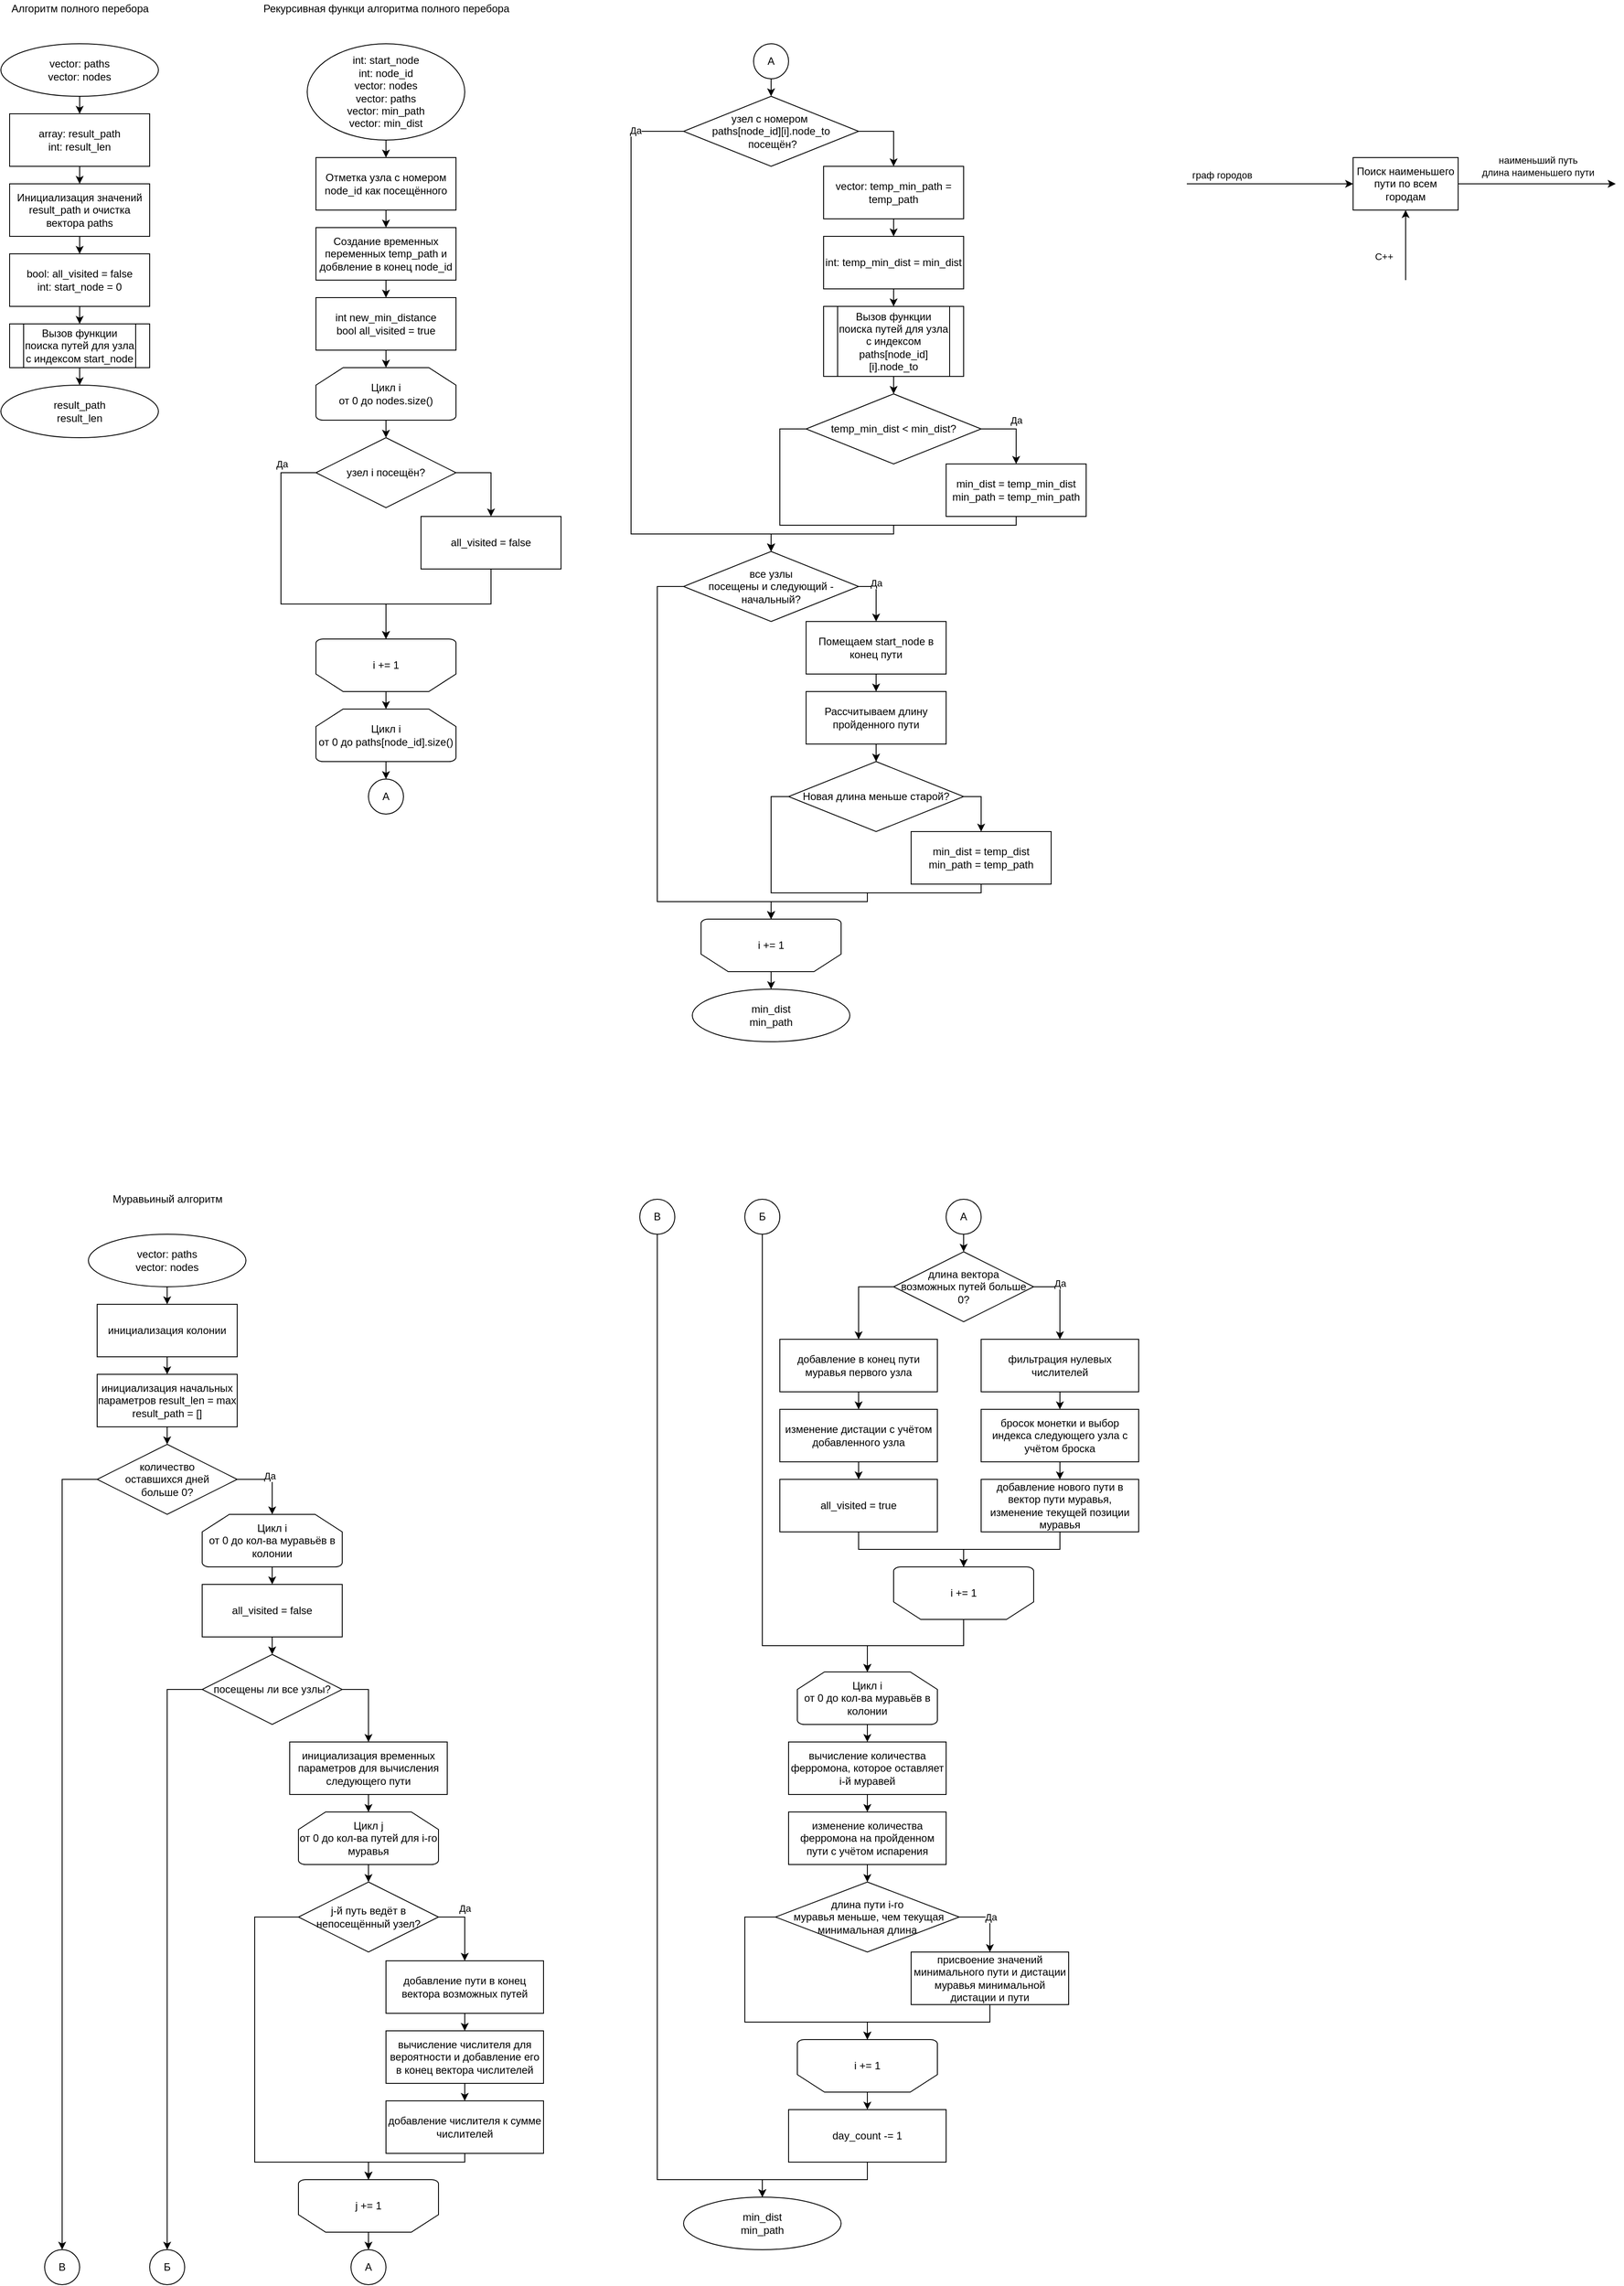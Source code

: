 <mxfile version="14.9.6" type="device"><diagram id="fH0HBRmKc5SlsXEf2OlQ" name="Страница 1"><mxGraphModel dx="2036" dy="2396" grid="1" gridSize="10" guides="1" tooltips="1" connect="1" arrows="1" fold="1" page="1" pageScale="1" pageWidth="2000" pageHeight="7500" math="0" shadow="0"><root><mxCell id="0"/><mxCell id="1" parent="0"/><mxCell id="mLA2JFkDccBZMxdn4q4g-1" value="Алгоритм полного перебора" style="text;html=1;align=center;verticalAlign=middle;resizable=0;points=[];autosize=1;strokeColor=none;" parent="1" vertex="1"><mxGeometry x="115" y="70" width="170" height="20" as="geometry"/></mxCell><mxCell id="kY6MTGYY0RxtKJleZnk8-25" style="edgeStyle=orthogonalEdgeStyle;rounded=0;orthogonalLoop=1;jettySize=auto;html=1;exitX=0.5;exitY=1;exitDx=0;exitDy=0;exitPerimeter=0;entryX=0.5;entryY=0;entryDx=0;entryDy=0;" edge="1" parent="1" source="mLA2JFkDccBZMxdn4q4g-2" target="kY6MTGYY0RxtKJleZnk8-24"><mxGeometry relative="1" as="geometry"/></mxCell><mxCell id="mLA2JFkDccBZMxdn4q4g-2" value="vector: paths&lt;br&gt;vector: nodes" style="strokeWidth=1;html=1;shape=mxgraph.flowchart.start_1;whiteSpace=wrap;" parent="1" vertex="1"><mxGeometry x="110" y="120" width="180" height="60" as="geometry"/></mxCell><mxCell id="9Jeo3THALoIfppSIia8V-6" style="edgeStyle=orthogonalEdgeStyle;rounded=0;orthogonalLoop=1;jettySize=auto;html=1;" parent="1" source="9Jeo3THALoIfppSIia8V-1" edge="1"><mxGeometry relative="1" as="geometry"><mxPoint x="1955.0" y="280" as="targetPoint"/></mxGeometry></mxCell><mxCell id="9Jeo3THALoIfppSIia8V-7" value="наименьший путь&lt;br&gt;длина наименьшего пути" style="edgeLabel;html=1;align=center;verticalAlign=middle;resizable=0;points=[];" parent="9Jeo3THALoIfppSIia8V-6" vertex="1" connectable="0"><mxGeometry x="-0.261" relative="1" as="geometry"><mxPoint x="24" y="-20" as="offset"/></mxGeometry></mxCell><mxCell id="9Jeo3THALoIfppSIia8V-1" value="Поиск наименьшего пути по всем городам" style="rounded=0;whiteSpace=wrap;html=1;" parent="1" vertex="1"><mxGeometry x="1655" y="250" width="120" height="60" as="geometry"/></mxCell><mxCell id="9Jeo3THALoIfppSIia8V-2" value="" style="endArrow=classic;html=1;entryX=0;entryY=0.5;entryDx=0;entryDy=0;" parent="1" target="9Jeo3THALoIfppSIia8V-1" edge="1"><mxGeometry width="50" height="50" relative="1" as="geometry"><mxPoint x="1465" y="280" as="sourcePoint"/><mxPoint x="1405" y="270" as="targetPoint"/></mxGeometry></mxCell><mxCell id="9Jeo3THALoIfppSIia8V-3" value="граф городов" style="edgeLabel;html=1;align=center;verticalAlign=middle;resizable=0;points=[];" parent="9Jeo3THALoIfppSIia8V-2" vertex="1" connectable="0"><mxGeometry x="-0.508" y="2" relative="1" as="geometry"><mxPoint x="-7" y="-8" as="offset"/></mxGeometry></mxCell><mxCell id="9Jeo3THALoIfppSIia8V-4" value="" style="endArrow=classic;html=1;entryX=0.5;entryY=1;entryDx=0;entryDy=0;" parent="1" target="9Jeo3THALoIfppSIia8V-1" edge="1"><mxGeometry width="50" height="50" relative="1" as="geometry"><mxPoint x="1715" y="390" as="sourcePoint"/><mxPoint x="1725" y="380" as="targetPoint"/></mxGeometry></mxCell><mxCell id="9Jeo3THALoIfppSIia8V-5" value="C++" style="edgeLabel;html=1;align=center;verticalAlign=middle;resizable=0;points=[];" parent="9Jeo3THALoIfppSIia8V-4" vertex="1" connectable="0"><mxGeometry x="-0.508" y="2" relative="1" as="geometry"><mxPoint x="-23" y="-8" as="offset"/></mxGeometry></mxCell><mxCell id="kY6MTGYY0RxtKJleZnk8-21" style="edgeStyle=orthogonalEdgeStyle;rounded=0;orthogonalLoop=1;jettySize=auto;html=1;exitX=0.5;exitY=1;exitDx=0;exitDy=0;entryX=0.5;entryY=0;entryDx=0;entryDy=0;" edge="1" parent="1" source="GXV0-Y7VM4MidApQn_C1-2" target="kY6MTGYY0RxtKJleZnk8-19"><mxGeometry relative="1" as="geometry"/></mxCell><mxCell id="GXV0-Y7VM4MidApQn_C1-2" value="Инициализация значений result_path и очистка вектора paths" style="rounded=0;whiteSpace=wrap;html=1;strokeWidth=1;" parent="1" vertex="1"><mxGeometry x="120" y="280" width="160" height="60" as="geometry"/></mxCell><mxCell id="gbxbcN8R0TpXSxRUn-cA-9" value="result_path&lt;br&gt;result_len" style="strokeWidth=1;html=1;shape=mxgraph.flowchart.start_1;whiteSpace=wrap;" parent="1" vertex="1"><mxGeometry x="110" y="510" width="180" height="60" as="geometry"/></mxCell><mxCell id="kY6MTGYY0RxtKJleZnk8-22" style="edgeStyle=orthogonalEdgeStyle;rounded=0;orthogonalLoop=1;jettySize=auto;html=1;exitX=0.5;exitY=1;exitDx=0;exitDy=0;entryX=0.5;entryY=0;entryDx=0;entryDy=0;" edge="1" parent="1" source="kY6MTGYY0RxtKJleZnk8-19" target="kY6MTGYY0RxtKJleZnk8-20"><mxGeometry relative="1" as="geometry"/></mxCell><mxCell id="kY6MTGYY0RxtKJleZnk8-19" value="bool: all_visited = false&lt;br&gt;int: start_node = 0" style="rounded=0;whiteSpace=wrap;html=1;strokeWidth=1;" vertex="1" parent="1"><mxGeometry x="120" y="360" width="160" height="60" as="geometry"/></mxCell><mxCell id="kY6MTGYY0RxtKJleZnk8-23" style="edgeStyle=orthogonalEdgeStyle;rounded=0;orthogonalLoop=1;jettySize=auto;html=1;exitX=0.5;exitY=1;exitDx=0;exitDy=0;entryX=0.5;entryY=0;entryDx=0;entryDy=0;entryPerimeter=0;" edge="1" parent="1" source="kY6MTGYY0RxtKJleZnk8-20" target="gbxbcN8R0TpXSxRUn-cA-9"><mxGeometry relative="1" as="geometry"/></mxCell><mxCell id="kY6MTGYY0RxtKJleZnk8-20" value="Вызов функции поиска путей для узла с индексом start_node" style="shape=process;whiteSpace=wrap;html=1;backgroundOutline=1;" vertex="1" parent="1"><mxGeometry x="120" y="440" width="160" height="50" as="geometry"/></mxCell><mxCell id="kY6MTGYY0RxtKJleZnk8-26" style="edgeStyle=orthogonalEdgeStyle;rounded=0;orthogonalLoop=1;jettySize=auto;html=1;exitX=0.5;exitY=1;exitDx=0;exitDy=0;entryX=0.5;entryY=0;entryDx=0;entryDy=0;" edge="1" parent="1" source="kY6MTGYY0RxtKJleZnk8-24" target="GXV0-Y7VM4MidApQn_C1-2"><mxGeometry relative="1" as="geometry"/></mxCell><mxCell id="kY6MTGYY0RxtKJleZnk8-24" value="array: result_path&lt;br&gt;int: result_len" style="rounded=0;whiteSpace=wrap;html=1;strokeWidth=1;" vertex="1" parent="1"><mxGeometry x="120" y="200" width="160" height="60" as="geometry"/></mxCell><mxCell id="kY6MTGYY0RxtKJleZnk8-27" value="Рекурсивная функци алгоритма полного перебора" style="text;html=1;align=center;verticalAlign=middle;resizable=0;points=[];autosize=1;strokeColor=none;" vertex="1" parent="1"><mxGeometry x="400" y="70" width="300" height="20" as="geometry"/></mxCell><mxCell id="kY6MTGYY0RxtKJleZnk8-31" style="edgeStyle=orthogonalEdgeStyle;rounded=0;orthogonalLoop=1;jettySize=auto;html=1;exitX=0.5;exitY=1;exitDx=0;exitDy=0;exitPerimeter=0;entryX=0.5;entryY=0;entryDx=0;entryDy=0;" edge="1" parent="1" source="kY6MTGYY0RxtKJleZnk8-28" target="kY6MTGYY0RxtKJleZnk8-29"><mxGeometry relative="1" as="geometry"/></mxCell><mxCell id="kY6MTGYY0RxtKJleZnk8-28" value="int: start_node&lt;br&gt;int: node_id&lt;br&gt;vector: nodes&lt;br&gt;vector: paths&lt;br&gt;vector: min_path&lt;br&gt;vector: min_dist" style="strokeWidth=1;html=1;shape=mxgraph.flowchart.start_1;whiteSpace=wrap;" vertex="1" parent="1"><mxGeometry x="460" y="120" width="180" height="110" as="geometry"/></mxCell><mxCell id="kY6MTGYY0RxtKJleZnk8-32" style="edgeStyle=orthogonalEdgeStyle;rounded=0;orthogonalLoop=1;jettySize=auto;html=1;exitX=0.5;exitY=1;exitDx=0;exitDy=0;entryX=0.5;entryY=0;entryDx=0;entryDy=0;" edge="1" parent="1" source="kY6MTGYY0RxtKJleZnk8-29" target="kY6MTGYY0RxtKJleZnk8-30"><mxGeometry relative="1" as="geometry"/></mxCell><mxCell id="kY6MTGYY0RxtKJleZnk8-29" value="Отметка узла с номером node_id как посещённого" style="rounded=0;whiteSpace=wrap;html=1;strokeWidth=1;" vertex="1" parent="1"><mxGeometry x="470" y="250" width="160" height="60" as="geometry"/></mxCell><mxCell id="kY6MTGYY0RxtKJleZnk8-34" style="edgeStyle=orthogonalEdgeStyle;rounded=0;orthogonalLoop=1;jettySize=auto;html=1;exitX=0.5;exitY=1;exitDx=0;exitDy=0;entryX=0.5;entryY=0;entryDx=0;entryDy=0;" edge="1" parent="1" source="kY6MTGYY0RxtKJleZnk8-30" target="kY6MTGYY0RxtKJleZnk8-33"><mxGeometry relative="1" as="geometry"/></mxCell><mxCell id="kY6MTGYY0RxtKJleZnk8-30" value="Создание временных переменных temp_path и добвление в конец node_id" style="rounded=0;whiteSpace=wrap;html=1;strokeWidth=1;" vertex="1" parent="1"><mxGeometry x="470" y="330" width="160" height="60" as="geometry"/></mxCell><mxCell id="kY6MTGYY0RxtKJleZnk8-37" style="edgeStyle=orthogonalEdgeStyle;rounded=0;orthogonalLoop=1;jettySize=auto;html=1;exitX=0.5;exitY=1;exitDx=0;exitDy=0;entryX=0.5;entryY=0;entryDx=0;entryDy=0;entryPerimeter=0;" edge="1" parent="1" source="kY6MTGYY0RxtKJleZnk8-33" target="kY6MTGYY0RxtKJleZnk8-35"><mxGeometry relative="1" as="geometry"/></mxCell><mxCell id="kY6MTGYY0RxtKJleZnk8-33" value="&lt;div&gt;int new_min_distance&lt;/div&gt;&lt;div&gt;&lt;span&gt;&#9;&lt;/span&gt;bool all_visited = true&lt;/div&gt;" style="rounded=0;whiteSpace=wrap;html=1;strokeWidth=1;" vertex="1" parent="1"><mxGeometry x="470" y="410" width="160" height="60" as="geometry"/></mxCell><mxCell id="kY6MTGYY0RxtKJleZnk8-40" style="edgeStyle=orthogonalEdgeStyle;rounded=0;orthogonalLoop=1;jettySize=auto;html=1;exitX=0.5;exitY=1;exitDx=0;exitDy=0;exitPerimeter=0;entryX=0.5;entryY=0;entryDx=0;entryDy=0;" edge="1" parent="1" source="kY6MTGYY0RxtKJleZnk8-35" target="kY6MTGYY0RxtKJleZnk8-39"><mxGeometry relative="1" as="geometry"/></mxCell><mxCell id="kY6MTGYY0RxtKJleZnk8-35" value="Цикл i&lt;br&gt;от 0 до nodes.size()" style="strokeWidth=1;html=1;shape=mxgraph.flowchart.loop_limit;whiteSpace=wrap;" vertex="1" parent="1"><mxGeometry x="470" y="490" width="160" height="60" as="geometry"/></mxCell><mxCell id="kY6MTGYY0RxtKJleZnk8-47" style="edgeStyle=orthogonalEdgeStyle;rounded=0;orthogonalLoop=1;jettySize=auto;html=1;exitX=0.5;exitY=0;exitDx=0;exitDy=0;exitPerimeter=0;entryX=0.5;entryY=0;entryDx=0;entryDy=0;entryPerimeter=0;" edge="1" parent="1" source="kY6MTGYY0RxtKJleZnk8-36" target="kY6MTGYY0RxtKJleZnk8-46"><mxGeometry relative="1" as="geometry"/></mxCell><mxCell id="kY6MTGYY0RxtKJleZnk8-36" value="i += 1" style="strokeWidth=1;html=1;shape=mxgraph.flowchart.loop_limit;whiteSpace=wrap;direction=west;" vertex="1" parent="1"><mxGeometry x="470" y="800" width="160" height="60" as="geometry"/></mxCell><mxCell id="kY6MTGYY0RxtKJleZnk8-42" style="edgeStyle=orthogonalEdgeStyle;rounded=0;orthogonalLoop=1;jettySize=auto;html=1;entryX=0.5;entryY=0;entryDx=0;entryDy=0;" edge="1" parent="1" source="kY6MTGYY0RxtKJleZnk8-39" target="kY6MTGYY0RxtKJleZnk8-41"><mxGeometry relative="1" as="geometry"><Array as="points"><mxPoint x="670" y="610"/></Array></mxGeometry></mxCell><mxCell id="kY6MTGYY0RxtKJleZnk8-45" value="Да" style="edgeLabel;html=1;align=center;verticalAlign=middle;resizable=0;points=[];" vertex="1" connectable="0" parent="kY6MTGYY0RxtKJleZnk8-42"><mxGeometry x="-0.191" y="1" relative="1" as="geometry"><mxPoint x="-236" y="-9" as="offset"/></mxGeometry></mxCell><mxCell id="kY6MTGYY0RxtKJleZnk8-44" style="edgeStyle=orthogonalEdgeStyle;rounded=0;orthogonalLoop=1;jettySize=auto;html=1;exitX=0;exitY=0.5;exitDx=0;exitDy=0;entryX=0.5;entryY=1;entryDx=0;entryDy=0;entryPerimeter=0;" edge="1" parent="1" source="kY6MTGYY0RxtKJleZnk8-39" target="kY6MTGYY0RxtKJleZnk8-36"><mxGeometry relative="1" as="geometry"><Array as="points"><mxPoint x="430" y="610"/><mxPoint x="430" y="760"/><mxPoint x="550" y="760"/></Array></mxGeometry></mxCell><mxCell id="kY6MTGYY0RxtKJleZnk8-39" value="узел i посещён?" style="rhombus;whiteSpace=wrap;html=1;strokeWidth=1;" vertex="1" parent="1"><mxGeometry x="470" y="570" width="160" height="80" as="geometry"/></mxCell><mxCell id="kY6MTGYY0RxtKJleZnk8-43" style="edgeStyle=orthogonalEdgeStyle;rounded=0;orthogonalLoop=1;jettySize=auto;html=1;exitX=0.5;exitY=1;exitDx=0;exitDy=0;entryX=0.5;entryY=1;entryDx=0;entryDy=0;entryPerimeter=0;" edge="1" parent="1" source="kY6MTGYY0RxtKJleZnk8-41" target="kY6MTGYY0RxtKJleZnk8-36"><mxGeometry relative="1" as="geometry"><Array as="points"><mxPoint x="670" y="760"/><mxPoint x="550" y="760"/></Array></mxGeometry></mxCell><mxCell id="kY6MTGYY0RxtKJleZnk8-41" value="&lt;div&gt;all_visited = false&lt;/div&gt;" style="rounded=0;whiteSpace=wrap;html=1;strokeWidth=1;" vertex="1" parent="1"><mxGeometry x="590" y="660" width="160" height="60" as="geometry"/></mxCell><mxCell id="kY6MTGYY0RxtKJleZnk8-50" style="edgeStyle=orthogonalEdgeStyle;rounded=0;orthogonalLoop=1;jettySize=auto;html=1;exitX=0.5;exitY=1;exitDx=0;exitDy=0;exitPerimeter=0;entryX=0.5;entryY=0;entryDx=0;entryDy=0;" edge="1" parent="1" source="kY6MTGYY0RxtKJleZnk8-46" target="kY6MTGYY0RxtKJleZnk8-49"><mxGeometry relative="1" as="geometry"/></mxCell><mxCell id="kY6MTGYY0RxtKJleZnk8-46" value="Цикл i&lt;br&gt;от 0 до paths[node_id].size()" style="strokeWidth=1;html=1;shape=mxgraph.flowchart.loop_limit;whiteSpace=wrap;" vertex="1" parent="1"><mxGeometry x="470" y="880" width="160" height="60" as="geometry"/></mxCell><mxCell id="kY6MTGYY0RxtKJleZnk8-89" style="edgeStyle=orthogonalEdgeStyle;rounded=0;orthogonalLoop=1;jettySize=auto;html=1;exitX=0.5;exitY=0;exitDx=0;exitDy=0;exitPerimeter=0;entryX=0.5;entryY=0;entryDx=0;entryDy=0;entryPerimeter=0;" edge="1" parent="1" source="kY6MTGYY0RxtKJleZnk8-48" target="kY6MTGYY0RxtKJleZnk8-88"><mxGeometry relative="1" as="geometry"/></mxCell><mxCell id="kY6MTGYY0RxtKJleZnk8-48" value="i += 1" style="strokeWidth=1;html=1;shape=mxgraph.flowchart.loop_limit;whiteSpace=wrap;direction=west;" vertex="1" parent="1"><mxGeometry x="910" y="1120" width="160" height="60" as="geometry"/></mxCell><mxCell id="kY6MTGYY0RxtKJleZnk8-49" value="А" style="ellipse;whiteSpace=wrap;html=1;aspect=fixed;" vertex="1" parent="1"><mxGeometry x="530" y="960" width="40" height="40" as="geometry"/></mxCell><mxCell id="kY6MTGYY0RxtKJleZnk8-55" style="edgeStyle=orthogonalEdgeStyle;rounded=0;orthogonalLoop=1;jettySize=auto;html=1;exitX=0.5;exitY=1;exitDx=0;exitDy=0;entryX=0.5;entryY=0;entryDx=0;entryDy=0;" edge="1" parent="1" source="kY6MTGYY0RxtKJleZnk8-51" target="kY6MTGYY0RxtKJleZnk8-54"><mxGeometry relative="1" as="geometry"/></mxCell><mxCell id="kY6MTGYY0RxtKJleZnk8-51" value="А" style="ellipse;whiteSpace=wrap;html=1;aspect=fixed;" vertex="1" parent="1"><mxGeometry x="970" y="120" width="40" height="40" as="geometry"/></mxCell><mxCell id="kY6MTGYY0RxtKJleZnk8-61" style="edgeStyle=orthogonalEdgeStyle;rounded=0;orthogonalLoop=1;jettySize=auto;html=1;exitX=1;exitY=0.5;exitDx=0;exitDy=0;entryX=0.5;entryY=0;entryDx=0;entryDy=0;" edge="1" parent="1" source="kY6MTGYY0RxtKJleZnk8-54" target="kY6MTGYY0RxtKJleZnk8-56"><mxGeometry relative="1" as="geometry"/></mxCell><mxCell id="kY6MTGYY0RxtKJleZnk8-73" style="edgeStyle=orthogonalEdgeStyle;rounded=0;orthogonalLoop=1;jettySize=auto;html=1;exitX=0;exitY=0.5;exitDx=0;exitDy=0;entryX=0.5;entryY=0;entryDx=0;entryDy=0;" edge="1" parent="1" source="kY6MTGYY0RxtKJleZnk8-54" target="kY6MTGYY0RxtKJleZnk8-71"><mxGeometry relative="1" as="geometry"><Array as="points"><mxPoint x="830" y="220"/><mxPoint x="830" y="680"/><mxPoint x="990" y="680"/></Array></mxGeometry></mxCell><mxCell id="kY6MTGYY0RxtKJleZnk8-75" value="Да" style="edgeLabel;html=1;align=center;verticalAlign=middle;resizable=0;points=[];" vertex="1" connectable="0" parent="kY6MTGYY0RxtKJleZnk8-73"><mxGeometry x="-0.842" y="-1" relative="1" as="geometry"><mxPoint as="offset"/></mxGeometry></mxCell><mxCell id="kY6MTGYY0RxtKJleZnk8-54" value="узел с номером&amp;nbsp;&lt;br&gt;paths[node_id][i].node_to&lt;br&gt;&amp;nbsp;посещён?" style="rhombus;whiteSpace=wrap;html=1;strokeWidth=1;" vertex="1" parent="1"><mxGeometry x="890" y="180" width="200" height="80" as="geometry"/></mxCell><mxCell id="kY6MTGYY0RxtKJleZnk8-59" style="edgeStyle=orthogonalEdgeStyle;rounded=0;orthogonalLoop=1;jettySize=auto;html=1;exitX=0.5;exitY=1;exitDx=0;exitDy=0;entryX=0.5;entryY=0;entryDx=0;entryDy=0;" edge="1" parent="1" source="kY6MTGYY0RxtKJleZnk8-56" target="kY6MTGYY0RxtKJleZnk8-57"><mxGeometry relative="1" as="geometry"/></mxCell><mxCell id="kY6MTGYY0RxtKJleZnk8-56" value="&lt;div&gt;vector:&amp;nbsp;temp_min_path = temp_path&lt;/div&gt;" style="rounded=0;whiteSpace=wrap;html=1;strokeWidth=1;" vertex="1" parent="1"><mxGeometry x="1050" y="260" width="160" height="60" as="geometry"/></mxCell><mxCell id="kY6MTGYY0RxtKJleZnk8-65" style="edgeStyle=orthogonalEdgeStyle;rounded=0;orthogonalLoop=1;jettySize=auto;html=1;exitX=0.5;exitY=1;exitDx=0;exitDy=0;entryX=0.5;entryY=0;entryDx=0;entryDy=0;" edge="1" parent="1" source="kY6MTGYY0RxtKJleZnk8-57" target="kY6MTGYY0RxtKJleZnk8-64"><mxGeometry relative="1" as="geometry"/></mxCell><mxCell id="kY6MTGYY0RxtKJleZnk8-57" value="&lt;div&gt;int: temp_min_dist = min_dist&lt;/div&gt;" style="rounded=0;whiteSpace=wrap;html=1;strokeWidth=1;" vertex="1" parent="1"><mxGeometry x="1050" y="340" width="160" height="60" as="geometry"/></mxCell><mxCell id="kY6MTGYY0RxtKJleZnk8-67" style="edgeStyle=orthogonalEdgeStyle;rounded=0;orthogonalLoop=1;jettySize=auto;html=1;exitX=0.5;exitY=1;exitDx=0;exitDy=0;entryX=0.5;entryY=0;entryDx=0;entryDy=0;" edge="1" parent="1" source="kY6MTGYY0RxtKJleZnk8-64" target="kY6MTGYY0RxtKJleZnk8-66"><mxGeometry relative="1" as="geometry"/></mxCell><mxCell id="kY6MTGYY0RxtKJleZnk8-64" value="Вызов функции поиска путей для узла с индексом paths[node_id][i].node_to" style="shape=process;whiteSpace=wrap;html=1;backgroundOutline=1;" vertex="1" parent="1"><mxGeometry x="1050" y="420" width="160" height="80" as="geometry"/></mxCell><mxCell id="kY6MTGYY0RxtKJleZnk8-69" style="edgeStyle=orthogonalEdgeStyle;rounded=0;orthogonalLoop=1;jettySize=auto;html=1;entryX=0.5;entryY=0;entryDx=0;entryDy=0;" edge="1" parent="1" source="kY6MTGYY0RxtKJleZnk8-66" target="kY6MTGYY0RxtKJleZnk8-68"><mxGeometry relative="1" as="geometry"><Array as="points"><mxPoint x="1270" y="560"/></Array></mxGeometry></mxCell><mxCell id="kY6MTGYY0RxtKJleZnk8-70" value="Да" style="edgeLabel;html=1;align=center;verticalAlign=middle;resizable=0;points=[];" vertex="1" connectable="0" parent="kY6MTGYY0RxtKJleZnk8-69"><mxGeometry y="2" relative="1" as="geometry"><mxPoint x="-2" y="-10" as="offset"/></mxGeometry></mxCell><mxCell id="kY6MTGYY0RxtKJleZnk8-74" style="edgeStyle=orthogonalEdgeStyle;rounded=0;orthogonalLoop=1;jettySize=auto;html=1;exitX=0;exitY=0.5;exitDx=0;exitDy=0;entryX=0.5;entryY=0;entryDx=0;entryDy=0;" edge="1" parent="1" source="kY6MTGYY0RxtKJleZnk8-66" target="kY6MTGYY0RxtKJleZnk8-71"><mxGeometry relative="1" as="geometry"><Array as="points"><mxPoint x="1000" y="560"/><mxPoint x="1000" y="670"/><mxPoint x="1130" y="670"/><mxPoint x="1130" y="680"/><mxPoint x="990" y="680"/></Array></mxGeometry></mxCell><mxCell id="kY6MTGYY0RxtKJleZnk8-66" value="temp_min_dist &amp;lt; min_dist?" style="rhombus;whiteSpace=wrap;html=1;strokeWidth=1;" vertex="1" parent="1"><mxGeometry x="1030" y="520" width="200" height="80" as="geometry"/></mxCell><mxCell id="kY6MTGYY0RxtKJleZnk8-72" style="edgeStyle=orthogonalEdgeStyle;rounded=0;orthogonalLoop=1;jettySize=auto;html=1;entryX=0.5;entryY=0;entryDx=0;entryDy=0;" edge="1" parent="1" source="kY6MTGYY0RxtKJleZnk8-68" target="kY6MTGYY0RxtKJleZnk8-71"><mxGeometry relative="1" as="geometry"><Array as="points"><mxPoint x="1270" y="670"/><mxPoint x="1130" y="670"/><mxPoint x="1130" y="680"/><mxPoint x="990" y="680"/></Array></mxGeometry></mxCell><mxCell id="kY6MTGYY0RxtKJleZnk8-68" value="&lt;div&gt;min_dist = temp_min_dist&lt;/div&gt;&lt;div&gt;&lt;span&gt;&#9;&#9;&#9;&#9;&lt;/span&gt;min_path = temp_min_path&lt;/div&gt;" style="rounded=0;whiteSpace=wrap;html=1;strokeWidth=1;" vertex="1" parent="1"><mxGeometry x="1190" y="600" width="160" height="60" as="geometry"/></mxCell><mxCell id="kY6MTGYY0RxtKJleZnk8-77" style="edgeStyle=orthogonalEdgeStyle;rounded=0;orthogonalLoop=1;jettySize=auto;html=1;entryX=0.5;entryY=0;entryDx=0;entryDy=0;" edge="1" parent="1" source="kY6MTGYY0RxtKJleZnk8-71" target="kY6MTGYY0RxtKJleZnk8-76"><mxGeometry relative="1" as="geometry"><Array as="points"><mxPoint x="1110" y="740"/></Array></mxGeometry></mxCell><mxCell id="kY6MTGYY0RxtKJleZnk8-81" value="Да" style="edgeLabel;html=1;align=center;verticalAlign=middle;resizable=0;points=[];" vertex="1" connectable="0" parent="kY6MTGYY0RxtKJleZnk8-77"><mxGeometry x="-0.331" y="4" relative="1" as="geometry"><mxPoint x="-4" y="-4" as="offset"/></mxGeometry></mxCell><mxCell id="kY6MTGYY0RxtKJleZnk8-87" style="edgeStyle=orthogonalEdgeStyle;rounded=0;orthogonalLoop=1;jettySize=auto;html=1;exitX=0;exitY=0.5;exitDx=0;exitDy=0;entryX=0.5;entryY=1;entryDx=0;entryDy=0;entryPerimeter=0;" edge="1" parent="1" source="kY6MTGYY0RxtKJleZnk8-71" target="kY6MTGYY0RxtKJleZnk8-48"><mxGeometry relative="1" as="geometry"><Array as="points"><mxPoint x="860" y="740"/><mxPoint x="860" y="1100"/><mxPoint x="990" y="1100"/></Array></mxGeometry></mxCell><mxCell id="kY6MTGYY0RxtKJleZnk8-71" value="все узлы &lt;br&gt;посещены и следующий - начальный?" style="rhombus;whiteSpace=wrap;html=1;strokeWidth=1;" vertex="1" parent="1"><mxGeometry x="890" y="700" width="200" height="80" as="geometry"/></mxCell><mxCell id="kY6MTGYY0RxtKJleZnk8-79" style="edgeStyle=orthogonalEdgeStyle;rounded=0;orthogonalLoop=1;jettySize=auto;html=1;exitX=0.5;exitY=1;exitDx=0;exitDy=0;entryX=0.5;entryY=0;entryDx=0;entryDy=0;" edge="1" parent="1" source="kY6MTGYY0RxtKJleZnk8-76" target="kY6MTGYY0RxtKJleZnk8-78"><mxGeometry relative="1" as="geometry"/></mxCell><mxCell id="kY6MTGYY0RxtKJleZnk8-76" value="&lt;div&gt;Помещаем start_node в конец пути&lt;/div&gt;" style="rounded=0;whiteSpace=wrap;html=1;strokeWidth=1;" vertex="1" parent="1"><mxGeometry x="1030" y="780" width="160" height="60" as="geometry"/></mxCell><mxCell id="kY6MTGYY0RxtKJleZnk8-82" style="edgeStyle=orthogonalEdgeStyle;rounded=0;orthogonalLoop=1;jettySize=auto;html=1;exitX=0.5;exitY=1;exitDx=0;exitDy=0;" edge="1" parent="1" source="kY6MTGYY0RxtKJleZnk8-78" target="kY6MTGYY0RxtKJleZnk8-80"><mxGeometry relative="1" as="geometry"/></mxCell><mxCell id="kY6MTGYY0RxtKJleZnk8-78" value="&lt;div&gt;Рассчитываем длину пройденного пути&lt;/div&gt;" style="rounded=0;whiteSpace=wrap;html=1;strokeWidth=1;" vertex="1" parent="1"><mxGeometry x="1030" y="860" width="160" height="60" as="geometry"/></mxCell><mxCell id="kY6MTGYY0RxtKJleZnk8-84" style="edgeStyle=orthogonalEdgeStyle;rounded=0;orthogonalLoop=1;jettySize=auto;html=1;entryX=0.5;entryY=0;entryDx=0;entryDy=0;" edge="1" parent="1" source="kY6MTGYY0RxtKJleZnk8-80" target="kY6MTGYY0RxtKJleZnk8-83"><mxGeometry relative="1" as="geometry"><Array as="points"><mxPoint x="1230" y="980"/></Array></mxGeometry></mxCell><mxCell id="kY6MTGYY0RxtKJleZnk8-86" style="edgeStyle=orthogonalEdgeStyle;rounded=0;orthogonalLoop=1;jettySize=auto;html=1;exitX=0;exitY=0.5;exitDx=0;exitDy=0;entryX=0.5;entryY=1;entryDx=0;entryDy=0;entryPerimeter=0;" edge="1" parent="1" source="kY6MTGYY0RxtKJleZnk8-80" target="kY6MTGYY0RxtKJleZnk8-48"><mxGeometry relative="1" as="geometry"><Array as="points"><mxPoint x="990" y="980"/><mxPoint x="990" y="1090"/><mxPoint x="1100" y="1090"/><mxPoint x="1100" y="1100"/><mxPoint x="990" y="1100"/></Array></mxGeometry></mxCell><mxCell id="kY6MTGYY0RxtKJleZnk8-80" value="Новая длина меньше старой?" style="rhombus;whiteSpace=wrap;html=1;strokeWidth=1;" vertex="1" parent="1"><mxGeometry x="1010" y="940" width="200" height="80" as="geometry"/></mxCell><mxCell id="kY6MTGYY0RxtKJleZnk8-85" style="edgeStyle=orthogonalEdgeStyle;rounded=0;orthogonalLoop=1;jettySize=auto;html=1;exitX=0.5;exitY=1;exitDx=0;exitDy=0;" edge="1" parent="1" source="kY6MTGYY0RxtKJleZnk8-83" target="kY6MTGYY0RxtKJleZnk8-48"><mxGeometry relative="1" as="geometry"><Array as="points"><mxPoint x="1230" y="1090"/><mxPoint x="1100" y="1090"/><mxPoint x="1100" y="1100"/><mxPoint x="990" y="1100"/></Array></mxGeometry></mxCell><mxCell id="kY6MTGYY0RxtKJleZnk8-83" value="&lt;div&gt;min_dist = temp_dist&lt;/div&gt;&lt;div&gt;&lt;span&gt;&#9;&#9;&#9;&#9;&lt;/span&gt;min_path = temp_path&lt;/div&gt;" style="rounded=0;whiteSpace=wrap;html=1;strokeWidth=1;" vertex="1" parent="1"><mxGeometry x="1150" y="1020" width="160" height="60" as="geometry"/></mxCell><mxCell id="kY6MTGYY0RxtKJleZnk8-88" value="&lt;div&gt;min_dist&lt;/div&gt;&lt;div&gt;min_path&lt;/div&gt;" style="strokeWidth=1;html=1;shape=mxgraph.flowchart.start_1;whiteSpace=wrap;" vertex="1" parent="1"><mxGeometry x="900" y="1200" width="180" height="60" as="geometry"/></mxCell><mxCell id="kY6MTGYY0RxtKJleZnk8-147" value="Муравьиный алгоритм" style="text;html=1;align=center;verticalAlign=middle;resizable=0;points=[];autosize=1;strokeColor=none;" vertex="1" parent="1"><mxGeometry x="230" y="1430" width="140" height="20" as="geometry"/></mxCell><mxCell id="kY6MTGYY0RxtKJleZnk8-205" style="edgeStyle=orthogonalEdgeStyle;rounded=0;orthogonalLoop=1;jettySize=auto;html=1;exitX=0.5;exitY=1;exitDx=0;exitDy=0;exitPerimeter=0;entryX=0.5;entryY=0;entryDx=0;entryDy=0;" edge="1" parent="1" source="kY6MTGYY0RxtKJleZnk8-203" target="kY6MTGYY0RxtKJleZnk8-204"><mxGeometry relative="1" as="geometry"/></mxCell><mxCell id="kY6MTGYY0RxtKJleZnk8-203" value="vector: paths&lt;br&gt;vector: nodes" style="strokeWidth=1;html=1;shape=mxgraph.flowchart.start_1;whiteSpace=wrap;" vertex="1" parent="1"><mxGeometry x="210" y="1480" width="180" height="60" as="geometry"/></mxCell><mxCell id="kY6MTGYY0RxtKJleZnk8-207" style="edgeStyle=orthogonalEdgeStyle;rounded=0;orthogonalLoop=1;jettySize=auto;html=1;exitX=0.5;exitY=1;exitDx=0;exitDy=0;entryX=0.5;entryY=0;entryDx=0;entryDy=0;" edge="1" parent="1" source="kY6MTGYY0RxtKJleZnk8-204" target="kY6MTGYY0RxtKJleZnk8-206"><mxGeometry relative="1" as="geometry"/></mxCell><mxCell id="kY6MTGYY0RxtKJleZnk8-204" value="инициализация колонии" style="rounded=0;whiteSpace=wrap;html=1;strokeWidth=1;" vertex="1" parent="1"><mxGeometry x="220" y="1560" width="160" height="60" as="geometry"/></mxCell><mxCell id="kY6MTGYY0RxtKJleZnk8-209" style="edgeStyle=orthogonalEdgeStyle;rounded=0;orthogonalLoop=1;jettySize=auto;html=1;exitX=0.5;exitY=1;exitDx=0;exitDy=0;entryX=0.5;entryY=0;entryDx=0;entryDy=0;" edge="1" parent="1" source="kY6MTGYY0RxtKJleZnk8-206" target="kY6MTGYY0RxtKJleZnk8-208"><mxGeometry relative="1" as="geometry"/></mxCell><mxCell id="kY6MTGYY0RxtKJleZnk8-206" value="инициализация начальных параметров result_len = max&lt;br&gt;result_path = []" style="rounded=0;whiteSpace=wrap;html=1;strokeWidth=1;" vertex="1" parent="1"><mxGeometry x="220" y="1640" width="160" height="60" as="geometry"/></mxCell><mxCell id="kY6MTGYY0RxtKJleZnk8-212" style="edgeStyle=orthogonalEdgeStyle;rounded=0;orthogonalLoop=1;jettySize=auto;html=1;entryX=0.5;entryY=0;entryDx=0;entryDy=0;entryPerimeter=0;" edge="1" parent="1" source="kY6MTGYY0RxtKJleZnk8-208" target="kY6MTGYY0RxtKJleZnk8-210"><mxGeometry relative="1" as="geometry"><Array as="points"><mxPoint x="420" y="1760"/></Array></mxGeometry></mxCell><mxCell id="kY6MTGYY0RxtKJleZnk8-219" value="Да" style="edgeLabel;html=1;align=center;verticalAlign=middle;resizable=0;points=[];" vertex="1" connectable="0" parent="kY6MTGYY0RxtKJleZnk8-212"><mxGeometry x="-0.017" y="2" relative="1" as="geometry"><mxPoint x="-3" y="-2" as="offset"/></mxGeometry></mxCell><mxCell id="kY6MTGYY0RxtKJleZnk8-293" style="edgeStyle=orthogonalEdgeStyle;rounded=0;orthogonalLoop=1;jettySize=auto;html=1;exitX=0;exitY=0.5;exitDx=0;exitDy=0;entryX=0.5;entryY=0;entryDx=0;entryDy=0;" edge="1" parent="1" source="kY6MTGYY0RxtKJleZnk8-208" target="kY6MTGYY0RxtKJleZnk8-291"><mxGeometry relative="1" as="geometry"/></mxCell><mxCell id="kY6MTGYY0RxtKJleZnk8-208" value="количество &lt;br&gt;оставшихся дней &lt;br&gt;больше 0?" style="rhombus;whiteSpace=wrap;html=1;strokeWidth=1;" vertex="1" parent="1"><mxGeometry x="220" y="1720" width="160" height="80" as="geometry"/></mxCell><mxCell id="kY6MTGYY0RxtKJleZnk8-216" style="edgeStyle=orthogonalEdgeStyle;rounded=0;orthogonalLoop=1;jettySize=auto;html=1;exitX=0.5;exitY=1;exitDx=0;exitDy=0;exitPerimeter=0;entryX=0.5;entryY=0;entryDx=0;entryDy=0;" edge="1" parent="1" source="kY6MTGYY0RxtKJleZnk8-210" target="kY6MTGYY0RxtKJleZnk8-215"><mxGeometry relative="1" as="geometry"/></mxCell><mxCell id="kY6MTGYY0RxtKJleZnk8-210" value="Цикл i&lt;br&gt;от 0 до кол-ва муравьёв в колонии" style="strokeWidth=1;html=1;shape=mxgraph.flowchart.loop_limit;whiteSpace=wrap;" vertex="1" parent="1"><mxGeometry x="340" y="1800" width="160" height="60" as="geometry"/></mxCell><mxCell id="kY6MTGYY0RxtKJleZnk8-257" style="edgeStyle=orthogonalEdgeStyle;rounded=0;orthogonalLoop=1;jettySize=auto;html=1;exitX=0.5;exitY=0;exitDx=0;exitDy=0;exitPerimeter=0;entryX=0.5;entryY=0;entryDx=0;entryDy=0;entryPerimeter=0;" edge="1" parent="1" source="kY6MTGYY0RxtKJleZnk8-211" target="kY6MTGYY0RxtKJleZnk8-256"><mxGeometry relative="1" as="geometry"/></mxCell><mxCell id="kY6MTGYY0RxtKJleZnk8-211" value="i += 1" style="strokeWidth=1;html=1;shape=mxgraph.flowchart.loop_limit;whiteSpace=wrap;direction=west;" vertex="1" parent="1"><mxGeometry x="1130" y="1860" width="160" height="60" as="geometry"/></mxCell><mxCell id="kY6MTGYY0RxtKJleZnk8-218" style="edgeStyle=orthogonalEdgeStyle;rounded=0;orthogonalLoop=1;jettySize=auto;html=1;exitX=0.5;exitY=1;exitDx=0;exitDy=0;entryX=0.5;entryY=0;entryDx=0;entryDy=0;" edge="1" parent="1" source="kY6MTGYY0RxtKJleZnk8-215" target="kY6MTGYY0RxtKJleZnk8-217"><mxGeometry relative="1" as="geometry"/></mxCell><mxCell id="kY6MTGYY0RxtKJleZnk8-215" value="all_visited = false" style="rounded=0;whiteSpace=wrap;html=1;strokeWidth=1;" vertex="1" parent="1"><mxGeometry x="340" y="1880" width="160" height="60" as="geometry"/></mxCell><mxCell id="kY6MTGYY0RxtKJleZnk8-221" style="edgeStyle=orthogonalEdgeStyle;rounded=0;orthogonalLoop=1;jettySize=auto;html=1;" edge="1" parent="1" source="kY6MTGYY0RxtKJleZnk8-217" target="kY6MTGYY0RxtKJleZnk8-220"><mxGeometry relative="1" as="geometry"><Array as="points"><mxPoint x="530" y="2000"/></Array></mxGeometry></mxCell><mxCell id="kY6MTGYY0RxtKJleZnk8-289" style="edgeStyle=orthogonalEdgeStyle;rounded=0;orthogonalLoop=1;jettySize=auto;html=1;exitX=0;exitY=0.5;exitDx=0;exitDy=0;entryX=0.5;entryY=0;entryDx=0;entryDy=0;" edge="1" parent="1" source="kY6MTGYY0RxtKJleZnk8-217" target="kY6MTGYY0RxtKJleZnk8-287"><mxGeometry relative="1" as="geometry"/></mxCell><mxCell id="kY6MTGYY0RxtKJleZnk8-217" value="посещены ли все узлы?" style="rhombus;whiteSpace=wrap;html=1;strokeWidth=1;" vertex="1" parent="1"><mxGeometry x="340" y="1960" width="160" height="80" as="geometry"/></mxCell><mxCell id="kY6MTGYY0RxtKJleZnk8-225" style="edgeStyle=orthogonalEdgeStyle;rounded=0;orthogonalLoop=1;jettySize=auto;html=1;exitX=0.5;exitY=1;exitDx=0;exitDy=0;entryX=0.5;entryY=0;entryDx=0;entryDy=0;entryPerimeter=0;" edge="1" parent="1" source="kY6MTGYY0RxtKJleZnk8-220" target="kY6MTGYY0RxtKJleZnk8-223"><mxGeometry relative="1" as="geometry"/></mxCell><mxCell id="kY6MTGYY0RxtKJleZnk8-220" value="&lt;div&gt;инициализация временных параметров для вычисления следующего пути&lt;/div&gt;" style="rounded=0;whiteSpace=wrap;html=1;strokeWidth=1;" vertex="1" parent="1"><mxGeometry x="440" y="2060" width="180" height="60" as="geometry"/></mxCell><mxCell id="kY6MTGYY0RxtKJleZnk8-227" style="edgeStyle=orthogonalEdgeStyle;rounded=0;orthogonalLoop=1;jettySize=auto;html=1;exitX=0.5;exitY=1;exitDx=0;exitDy=0;exitPerimeter=0;entryX=0.5;entryY=0;entryDx=0;entryDy=0;" edge="1" parent="1" source="kY6MTGYY0RxtKJleZnk8-223" target="kY6MTGYY0RxtKJleZnk8-226"><mxGeometry relative="1" as="geometry"/></mxCell><mxCell id="kY6MTGYY0RxtKJleZnk8-223" value="Цикл j&lt;br&gt;от 0 до кол-ва путей для i-го муравья" style="strokeWidth=1;html=1;shape=mxgraph.flowchart.loop_limit;whiteSpace=wrap;" vertex="1" parent="1"><mxGeometry x="450" y="2140" width="160" height="60" as="geometry"/></mxCell><mxCell id="kY6MTGYY0RxtKJleZnk8-282" style="edgeStyle=orthogonalEdgeStyle;rounded=0;orthogonalLoop=1;jettySize=auto;html=1;exitX=0.5;exitY=0;exitDx=0;exitDy=0;exitPerimeter=0;entryX=0.5;entryY=0;entryDx=0;entryDy=0;" edge="1" parent="1" source="kY6MTGYY0RxtKJleZnk8-224" target="kY6MTGYY0RxtKJleZnk8-281"><mxGeometry relative="1" as="geometry"/></mxCell><mxCell id="kY6MTGYY0RxtKJleZnk8-224" value="j += 1" style="strokeWidth=1;html=1;shape=mxgraph.flowchart.loop_limit;whiteSpace=wrap;direction=west;" vertex="1" parent="1"><mxGeometry x="450" y="2560" width="160" height="60" as="geometry"/></mxCell><mxCell id="kY6MTGYY0RxtKJleZnk8-231" style="edgeStyle=orthogonalEdgeStyle;rounded=0;orthogonalLoop=1;jettySize=auto;html=1;exitX=1;exitY=0.5;exitDx=0;exitDy=0;entryX=0.5;entryY=0;entryDx=0;entryDy=0;" edge="1" parent="1" source="kY6MTGYY0RxtKJleZnk8-226" target="kY6MTGYY0RxtKJleZnk8-228"><mxGeometry relative="1" as="geometry"/></mxCell><mxCell id="kY6MTGYY0RxtKJleZnk8-232" value="Да" style="edgeLabel;html=1;align=center;verticalAlign=middle;resizable=0;points=[];" vertex="1" connectable="0" parent="kY6MTGYY0RxtKJleZnk8-231"><mxGeometry x="-0.209" y="3" relative="1" as="geometry"><mxPoint x="-3" y="-12" as="offset"/></mxGeometry></mxCell><mxCell id="kY6MTGYY0RxtKJleZnk8-237" style="edgeStyle=orthogonalEdgeStyle;rounded=0;orthogonalLoop=1;jettySize=auto;html=1;exitX=0;exitY=0.5;exitDx=0;exitDy=0;entryX=0.5;entryY=1;entryDx=0;entryDy=0;entryPerimeter=0;" edge="1" parent="1" source="kY6MTGYY0RxtKJleZnk8-226" target="kY6MTGYY0RxtKJleZnk8-224"><mxGeometry relative="1" as="geometry"><Array as="points"><mxPoint x="400" y="2260"/><mxPoint x="400" y="2540"/><mxPoint x="530" y="2540"/></Array></mxGeometry></mxCell><mxCell id="kY6MTGYY0RxtKJleZnk8-226" value="j-й путь ведёт в непосещённый узел?" style="rhombus;whiteSpace=wrap;html=1;strokeWidth=1;" vertex="1" parent="1"><mxGeometry x="450" y="2220" width="160" height="80" as="geometry"/></mxCell><mxCell id="kY6MTGYY0RxtKJleZnk8-233" style="edgeStyle=orthogonalEdgeStyle;rounded=0;orthogonalLoop=1;jettySize=auto;html=1;exitX=0.5;exitY=1;exitDx=0;exitDy=0;entryX=0.5;entryY=0;entryDx=0;entryDy=0;" edge="1" parent="1" source="kY6MTGYY0RxtKJleZnk8-228" target="kY6MTGYY0RxtKJleZnk8-229"><mxGeometry relative="1" as="geometry"/></mxCell><mxCell id="kY6MTGYY0RxtKJleZnk8-228" value="&lt;div&gt;добавление пути в конец вектора возможных путей&lt;/div&gt;" style="rounded=0;whiteSpace=wrap;html=1;strokeWidth=1;" vertex="1" parent="1"><mxGeometry x="550" y="2310" width="180" height="60" as="geometry"/></mxCell><mxCell id="kY6MTGYY0RxtKJleZnk8-234" style="edgeStyle=orthogonalEdgeStyle;rounded=0;orthogonalLoop=1;jettySize=auto;html=1;exitX=0.5;exitY=1;exitDx=0;exitDy=0;entryX=0.5;entryY=0;entryDx=0;entryDy=0;" edge="1" parent="1" source="kY6MTGYY0RxtKJleZnk8-229" target="kY6MTGYY0RxtKJleZnk8-230"><mxGeometry relative="1" as="geometry"/></mxCell><mxCell id="kY6MTGYY0RxtKJleZnk8-229" value="&lt;div&gt;вычисление числителя для вероятности и добавление его&lt;/div&gt;&lt;div&gt;в конец вектора числителей&lt;/div&gt;" style="rounded=0;whiteSpace=wrap;html=1;strokeWidth=1;" vertex="1" parent="1"><mxGeometry x="550" y="2390" width="180" height="60" as="geometry"/></mxCell><mxCell id="kY6MTGYY0RxtKJleZnk8-236" style="edgeStyle=orthogonalEdgeStyle;rounded=0;orthogonalLoop=1;jettySize=auto;html=1;exitX=0.5;exitY=1;exitDx=0;exitDy=0;entryX=0.5;entryY=1;entryDx=0;entryDy=0;entryPerimeter=0;" edge="1" parent="1" source="kY6MTGYY0RxtKJleZnk8-230" target="kY6MTGYY0RxtKJleZnk8-224"><mxGeometry relative="1" as="geometry"><Array as="points"><mxPoint x="640" y="2540"/><mxPoint x="530" y="2540"/></Array></mxGeometry></mxCell><mxCell id="kY6MTGYY0RxtKJleZnk8-230" value="добавление числителя к сумме числителей" style="rounded=0;whiteSpace=wrap;html=1;strokeWidth=1;" vertex="1" parent="1"><mxGeometry x="550" y="2470" width="180" height="60" as="geometry"/></mxCell><mxCell id="kY6MTGYY0RxtKJleZnk8-241" style="edgeStyle=orthogonalEdgeStyle;rounded=0;orthogonalLoop=1;jettySize=auto;html=1;entryX=0.5;entryY=0;entryDx=0;entryDy=0;" edge="1" parent="1" source="kY6MTGYY0RxtKJleZnk8-235" target="kY6MTGYY0RxtKJleZnk8-240"><mxGeometry relative="1" as="geometry"><Array as="points"><mxPoint x="1320" y="1540"/></Array></mxGeometry></mxCell><mxCell id="kY6MTGYY0RxtKJleZnk8-252" value="Да" style="edgeLabel;html=1;align=center;verticalAlign=middle;resizable=0;points=[];" vertex="1" connectable="0" parent="kY6MTGYY0RxtKJleZnk8-241"><mxGeometry x="-0.338" y="4" relative="1" as="geometry"><mxPoint x="-4" y="-4" as="offset"/></mxGeometry></mxCell><mxCell id="kY6MTGYY0RxtKJleZnk8-251" style="edgeStyle=orthogonalEdgeStyle;rounded=0;orthogonalLoop=1;jettySize=auto;html=1;exitX=0;exitY=0.5;exitDx=0;exitDy=0;" edge="1" parent="1" source="kY6MTGYY0RxtKJleZnk8-235" target="kY6MTGYY0RxtKJleZnk8-247"><mxGeometry relative="1" as="geometry"/></mxCell><mxCell id="kY6MTGYY0RxtKJleZnk8-235" value="длина вектора &lt;br&gt;возможных путей больше 0?" style="rhombus;whiteSpace=wrap;html=1;strokeWidth=1;" vertex="1" parent="1"><mxGeometry x="1130" y="1500" width="160" height="80" as="geometry"/></mxCell><mxCell id="kY6MTGYY0RxtKJleZnk8-243" style="edgeStyle=orthogonalEdgeStyle;rounded=0;orthogonalLoop=1;jettySize=auto;html=1;exitX=0.5;exitY=1;exitDx=0;exitDy=0;entryX=0.5;entryY=0;entryDx=0;entryDy=0;" edge="1" parent="1" source="kY6MTGYY0RxtKJleZnk8-240" target="kY6MTGYY0RxtKJleZnk8-242"><mxGeometry relative="1" as="geometry"/></mxCell><mxCell id="kY6MTGYY0RxtKJleZnk8-240" value="фильтрация нулевых числителей" style="rounded=0;whiteSpace=wrap;html=1;strokeWidth=1;" vertex="1" parent="1"><mxGeometry x="1230" y="1600" width="180" height="60" as="geometry"/></mxCell><mxCell id="kY6MTGYY0RxtKJleZnk8-245" style="edgeStyle=orthogonalEdgeStyle;rounded=0;orthogonalLoop=1;jettySize=auto;html=1;exitX=0.5;exitY=1;exitDx=0;exitDy=0;entryX=0.5;entryY=0;entryDx=0;entryDy=0;" edge="1" parent="1" source="kY6MTGYY0RxtKJleZnk8-242" target="kY6MTGYY0RxtKJleZnk8-244"><mxGeometry relative="1" as="geometry"/></mxCell><mxCell id="kY6MTGYY0RxtKJleZnk8-242" value="бросок монетки и выбор индекса следующего узла с учётом броска" style="rounded=0;whiteSpace=wrap;html=1;strokeWidth=1;" vertex="1" parent="1"><mxGeometry x="1230" y="1680" width="180" height="60" as="geometry"/></mxCell><mxCell id="kY6MTGYY0RxtKJleZnk8-255" style="edgeStyle=orthogonalEdgeStyle;rounded=0;orthogonalLoop=1;jettySize=auto;html=1;entryX=0.5;entryY=1;entryDx=0;entryDy=0;entryPerimeter=0;" edge="1" parent="1" source="kY6MTGYY0RxtKJleZnk8-244" target="kY6MTGYY0RxtKJleZnk8-211"><mxGeometry relative="1" as="geometry"/></mxCell><mxCell id="kY6MTGYY0RxtKJleZnk8-244" value="добавление нового пути в вектор пути муравья, изменение текущей позиции муравья" style="rounded=0;whiteSpace=wrap;html=1;strokeWidth=1;" vertex="1" parent="1"><mxGeometry x="1230" y="1760" width="180" height="60" as="geometry"/></mxCell><mxCell id="kY6MTGYY0RxtKJleZnk8-246" style="edgeStyle=orthogonalEdgeStyle;rounded=0;orthogonalLoop=1;jettySize=auto;html=1;exitX=0.5;exitY=1;exitDx=0;exitDy=0;entryX=0.5;entryY=0;entryDx=0;entryDy=0;" edge="1" source="kY6MTGYY0RxtKJleZnk8-247" target="kY6MTGYY0RxtKJleZnk8-249" parent="1"><mxGeometry relative="1" as="geometry"/></mxCell><mxCell id="kY6MTGYY0RxtKJleZnk8-247" value="добавление в конец пути муравья первого узла" style="rounded=0;whiteSpace=wrap;html=1;strokeWidth=1;" vertex="1" parent="1"><mxGeometry x="1000" y="1600" width="180" height="60" as="geometry"/></mxCell><mxCell id="kY6MTGYY0RxtKJleZnk8-248" style="edgeStyle=orthogonalEdgeStyle;rounded=0;orthogonalLoop=1;jettySize=auto;html=1;exitX=0.5;exitY=1;exitDx=0;exitDy=0;entryX=0.5;entryY=0;entryDx=0;entryDy=0;" edge="1" source="kY6MTGYY0RxtKJleZnk8-249" target="kY6MTGYY0RxtKJleZnk8-250" parent="1"><mxGeometry relative="1" as="geometry"/></mxCell><mxCell id="kY6MTGYY0RxtKJleZnk8-249" value="изменение дистации с учётом добавленного узла" style="rounded=0;whiteSpace=wrap;html=1;strokeWidth=1;" vertex="1" parent="1"><mxGeometry x="1000" y="1680" width="180" height="60" as="geometry"/></mxCell><mxCell id="kY6MTGYY0RxtKJleZnk8-253" style="edgeStyle=orthogonalEdgeStyle;rounded=0;orthogonalLoop=1;jettySize=auto;html=1;exitX=0.5;exitY=1;exitDx=0;exitDy=0;" edge="1" parent="1" source="kY6MTGYY0RxtKJleZnk8-250" target="kY6MTGYY0RxtKJleZnk8-211"><mxGeometry relative="1" as="geometry"/></mxCell><mxCell id="kY6MTGYY0RxtKJleZnk8-250" value="all_visited = true" style="rounded=0;whiteSpace=wrap;html=1;strokeWidth=1;" vertex="1" parent="1"><mxGeometry x="1000" y="1760" width="180" height="60" as="geometry"/></mxCell><mxCell id="kY6MTGYY0RxtKJleZnk8-263" style="edgeStyle=orthogonalEdgeStyle;rounded=0;orthogonalLoop=1;jettySize=auto;html=1;exitX=0.5;exitY=1;exitDx=0;exitDy=0;exitPerimeter=0;entryX=0.5;entryY=0;entryDx=0;entryDy=0;" edge="1" parent="1" source="kY6MTGYY0RxtKJleZnk8-256" target="kY6MTGYY0RxtKJleZnk8-262"><mxGeometry relative="1" as="geometry"/></mxCell><mxCell id="kY6MTGYY0RxtKJleZnk8-256" value="Цикл i&lt;br&gt;от 0 до кол-ва муравьёв в колонии" style="strokeWidth=1;html=1;shape=mxgraph.flowchart.loop_limit;whiteSpace=wrap;" vertex="1" parent="1"><mxGeometry x="1020" y="1980" width="160" height="60" as="geometry"/></mxCell><mxCell id="kY6MTGYY0RxtKJleZnk8-274" style="edgeStyle=orthogonalEdgeStyle;rounded=0;orthogonalLoop=1;jettySize=auto;html=1;exitX=0.5;exitY=0;exitDx=0;exitDy=0;exitPerimeter=0;entryX=0.5;entryY=0;entryDx=0;entryDy=0;" edge="1" parent="1" source="kY6MTGYY0RxtKJleZnk8-260" target="kY6MTGYY0RxtKJleZnk8-273"><mxGeometry relative="1" as="geometry"/></mxCell><mxCell id="kY6MTGYY0RxtKJleZnk8-260" value="i += 1" style="strokeWidth=1;html=1;shape=mxgraph.flowchart.loop_limit;whiteSpace=wrap;direction=west;" vertex="1" parent="1"><mxGeometry x="1020" y="2400" width="160" height="60" as="geometry"/></mxCell><mxCell id="kY6MTGYY0RxtKJleZnk8-265" style="edgeStyle=orthogonalEdgeStyle;rounded=0;orthogonalLoop=1;jettySize=auto;html=1;exitX=0.5;exitY=1;exitDx=0;exitDy=0;entryX=0.5;entryY=0;entryDx=0;entryDy=0;" edge="1" parent="1" source="kY6MTGYY0RxtKJleZnk8-262" target="kY6MTGYY0RxtKJleZnk8-264"><mxGeometry relative="1" as="geometry"/></mxCell><mxCell id="kY6MTGYY0RxtKJleZnk8-262" value="вычисление количества ферромона, которое оставляет i-й муравей" style="rounded=0;whiteSpace=wrap;html=1;strokeWidth=1;" vertex="1" parent="1"><mxGeometry x="1010" y="2060" width="180" height="60" as="geometry"/></mxCell><mxCell id="kY6MTGYY0RxtKJleZnk8-267" style="edgeStyle=orthogonalEdgeStyle;rounded=0;orthogonalLoop=1;jettySize=auto;html=1;exitX=0.5;exitY=1;exitDx=0;exitDy=0;entryX=0.5;entryY=0;entryDx=0;entryDy=0;" edge="1" parent="1" source="kY6MTGYY0RxtKJleZnk8-264" target="kY6MTGYY0RxtKJleZnk8-266"><mxGeometry relative="1" as="geometry"/></mxCell><mxCell id="kY6MTGYY0RxtKJleZnk8-264" value="изменение количества ферромона на пройденном пути с учётом испарения" style="rounded=0;whiteSpace=wrap;html=1;strokeWidth=1;" vertex="1" parent="1"><mxGeometry x="1010" y="2140" width="180" height="60" as="geometry"/></mxCell><mxCell id="kY6MTGYY0RxtKJleZnk8-269" style="edgeStyle=orthogonalEdgeStyle;rounded=0;orthogonalLoop=1;jettySize=auto;html=1;entryX=0.5;entryY=0;entryDx=0;entryDy=0;" edge="1" parent="1" source="kY6MTGYY0RxtKJleZnk8-266" target="kY6MTGYY0RxtKJleZnk8-268"><mxGeometry relative="1" as="geometry"><Array as="points"><mxPoint x="1240" y="2260"/></Array></mxGeometry></mxCell><mxCell id="kY6MTGYY0RxtKJleZnk8-272" value="Да" style="edgeLabel;html=1;align=center;verticalAlign=middle;resizable=0;points=[];" vertex="1" connectable="0" parent="kY6MTGYY0RxtKJleZnk8-269"><mxGeometry x="-0.067" relative="1" as="geometry"><mxPoint x="1" as="offset"/></mxGeometry></mxCell><mxCell id="kY6MTGYY0RxtKJleZnk8-271" style="edgeStyle=orthogonalEdgeStyle;rounded=0;orthogonalLoop=1;jettySize=auto;html=1;exitX=0;exitY=0.5;exitDx=0;exitDy=0;" edge="1" parent="1" source="kY6MTGYY0RxtKJleZnk8-266"><mxGeometry relative="1" as="geometry"><mxPoint x="1100" y="2400" as="targetPoint"/><Array as="points"><mxPoint x="960" y="2260"/><mxPoint x="960" y="2380"/><mxPoint x="1100" y="2380"/></Array></mxGeometry></mxCell><mxCell id="kY6MTGYY0RxtKJleZnk8-266" value="длина пути i-го&lt;br&gt;&amp;nbsp;муравья меньше, чем текущая минимальная длина" style="rhombus;whiteSpace=wrap;html=1;strokeWidth=1;" vertex="1" parent="1"><mxGeometry x="995" y="2220" width="210" height="80" as="geometry"/></mxCell><mxCell id="kY6MTGYY0RxtKJleZnk8-270" style="edgeStyle=orthogonalEdgeStyle;rounded=0;orthogonalLoop=1;jettySize=auto;html=1;entryX=0.5;entryY=1;entryDx=0;entryDy=0;entryPerimeter=0;" edge="1" parent="1" source="kY6MTGYY0RxtKJleZnk8-268" target="kY6MTGYY0RxtKJleZnk8-260"><mxGeometry relative="1" as="geometry"/></mxCell><mxCell id="kY6MTGYY0RxtKJleZnk8-268" value="присвоение значений минимального пути и дистации муравья минимальной дистации и пути" style="rounded=0;whiteSpace=wrap;html=1;strokeWidth=1;" vertex="1" parent="1"><mxGeometry x="1150" y="2300" width="180" height="60" as="geometry"/></mxCell><mxCell id="kY6MTGYY0RxtKJleZnk8-278" style="edgeStyle=orthogonalEdgeStyle;rounded=0;orthogonalLoop=1;jettySize=auto;html=1;exitX=0.5;exitY=1;exitDx=0;exitDy=0;" edge="1" parent="1" source="kY6MTGYY0RxtKJleZnk8-273" target="kY6MTGYY0RxtKJleZnk8-277"><mxGeometry relative="1" as="geometry"/></mxCell><mxCell id="kY6MTGYY0RxtKJleZnk8-273" value="day_count -= 1" style="rounded=0;whiteSpace=wrap;html=1;strokeWidth=1;" vertex="1" parent="1"><mxGeometry x="1010" y="2480" width="180" height="60" as="geometry"/></mxCell><mxCell id="kY6MTGYY0RxtKJleZnk8-277" value="&lt;div&gt;min_dist&lt;/div&gt;&lt;div&gt;min_path&lt;/div&gt;" style="strokeWidth=1;html=1;shape=mxgraph.flowchart.start_1;whiteSpace=wrap;" vertex="1" parent="1"><mxGeometry x="890" y="2580" width="180" height="60" as="geometry"/></mxCell><mxCell id="kY6MTGYY0RxtKJleZnk8-281" value="А" style="ellipse;whiteSpace=wrap;html=1;aspect=fixed;" vertex="1" parent="1"><mxGeometry x="510" y="2640" width="40" height="40" as="geometry"/></mxCell><mxCell id="kY6MTGYY0RxtKJleZnk8-285" style="edgeStyle=orthogonalEdgeStyle;rounded=0;orthogonalLoop=1;jettySize=auto;html=1;exitX=0.5;exitY=1;exitDx=0;exitDy=0;entryX=0.5;entryY=0;entryDx=0;entryDy=0;" edge="1" parent="1" source="kY6MTGYY0RxtKJleZnk8-284" target="kY6MTGYY0RxtKJleZnk8-235"><mxGeometry relative="1" as="geometry"/></mxCell><mxCell id="kY6MTGYY0RxtKJleZnk8-284" value="А" style="ellipse;whiteSpace=wrap;html=1;aspect=fixed;" vertex="1" parent="1"><mxGeometry x="1190" y="1440" width="40" height="40" as="geometry"/></mxCell><mxCell id="kY6MTGYY0RxtKJleZnk8-288" style="edgeStyle=orthogonalEdgeStyle;rounded=0;orthogonalLoop=1;jettySize=auto;html=1;exitX=0.5;exitY=1;exitDx=0;exitDy=0;entryX=0.5;entryY=0;entryDx=0;entryDy=0;entryPerimeter=0;" edge="1" parent="1" source="kY6MTGYY0RxtKJleZnk8-286" target="kY6MTGYY0RxtKJleZnk8-256"><mxGeometry relative="1" as="geometry"><Array as="points"><mxPoint x="980" y="1950"/><mxPoint x="1100" y="1950"/></Array></mxGeometry></mxCell><mxCell id="kY6MTGYY0RxtKJleZnk8-286" value="Б" style="ellipse;whiteSpace=wrap;html=1;aspect=fixed;" vertex="1" parent="1"><mxGeometry x="960" y="1440" width="40" height="40" as="geometry"/></mxCell><mxCell id="kY6MTGYY0RxtKJleZnk8-287" value="Б" style="ellipse;whiteSpace=wrap;html=1;aspect=fixed;" vertex="1" parent="1"><mxGeometry x="280" y="2640" width="40" height="40" as="geometry"/></mxCell><mxCell id="kY6MTGYY0RxtKJleZnk8-292" style="edgeStyle=orthogonalEdgeStyle;rounded=0;orthogonalLoop=1;jettySize=auto;html=1;exitX=0.5;exitY=1;exitDx=0;exitDy=0;entryX=0.5;entryY=0;entryDx=0;entryDy=0;entryPerimeter=0;" edge="1" parent="1" source="kY6MTGYY0RxtKJleZnk8-290" target="kY6MTGYY0RxtKJleZnk8-277"><mxGeometry relative="1" as="geometry"><Array as="points"><mxPoint x="860" y="2560"/><mxPoint x="980" y="2560"/></Array></mxGeometry></mxCell><mxCell id="kY6MTGYY0RxtKJleZnk8-290" value="В" style="ellipse;whiteSpace=wrap;html=1;aspect=fixed;" vertex="1" parent="1"><mxGeometry x="840" y="1440" width="40" height="40" as="geometry"/></mxCell><mxCell id="kY6MTGYY0RxtKJleZnk8-291" value="В" style="ellipse;whiteSpace=wrap;html=1;aspect=fixed;" vertex="1" parent="1"><mxGeometry x="160" y="2640" width="40" height="40" as="geometry"/></mxCell></root></mxGraphModel></diagram></mxfile>